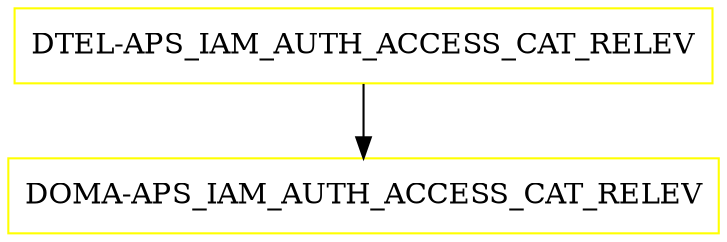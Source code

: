 digraph G {
  "DTEL-APS_IAM_AUTH_ACCESS_CAT_RELEV" [shape=box,color=yellow];
  "DOMA-APS_IAM_AUTH_ACCESS_CAT_RELEV" [shape=box,color=yellow,URL="./DOMA_APS_IAM_AUTH_ACCESS_CAT_RELEV.html"];
  "DTEL-APS_IAM_AUTH_ACCESS_CAT_RELEV" -> "DOMA-APS_IAM_AUTH_ACCESS_CAT_RELEV";
}
